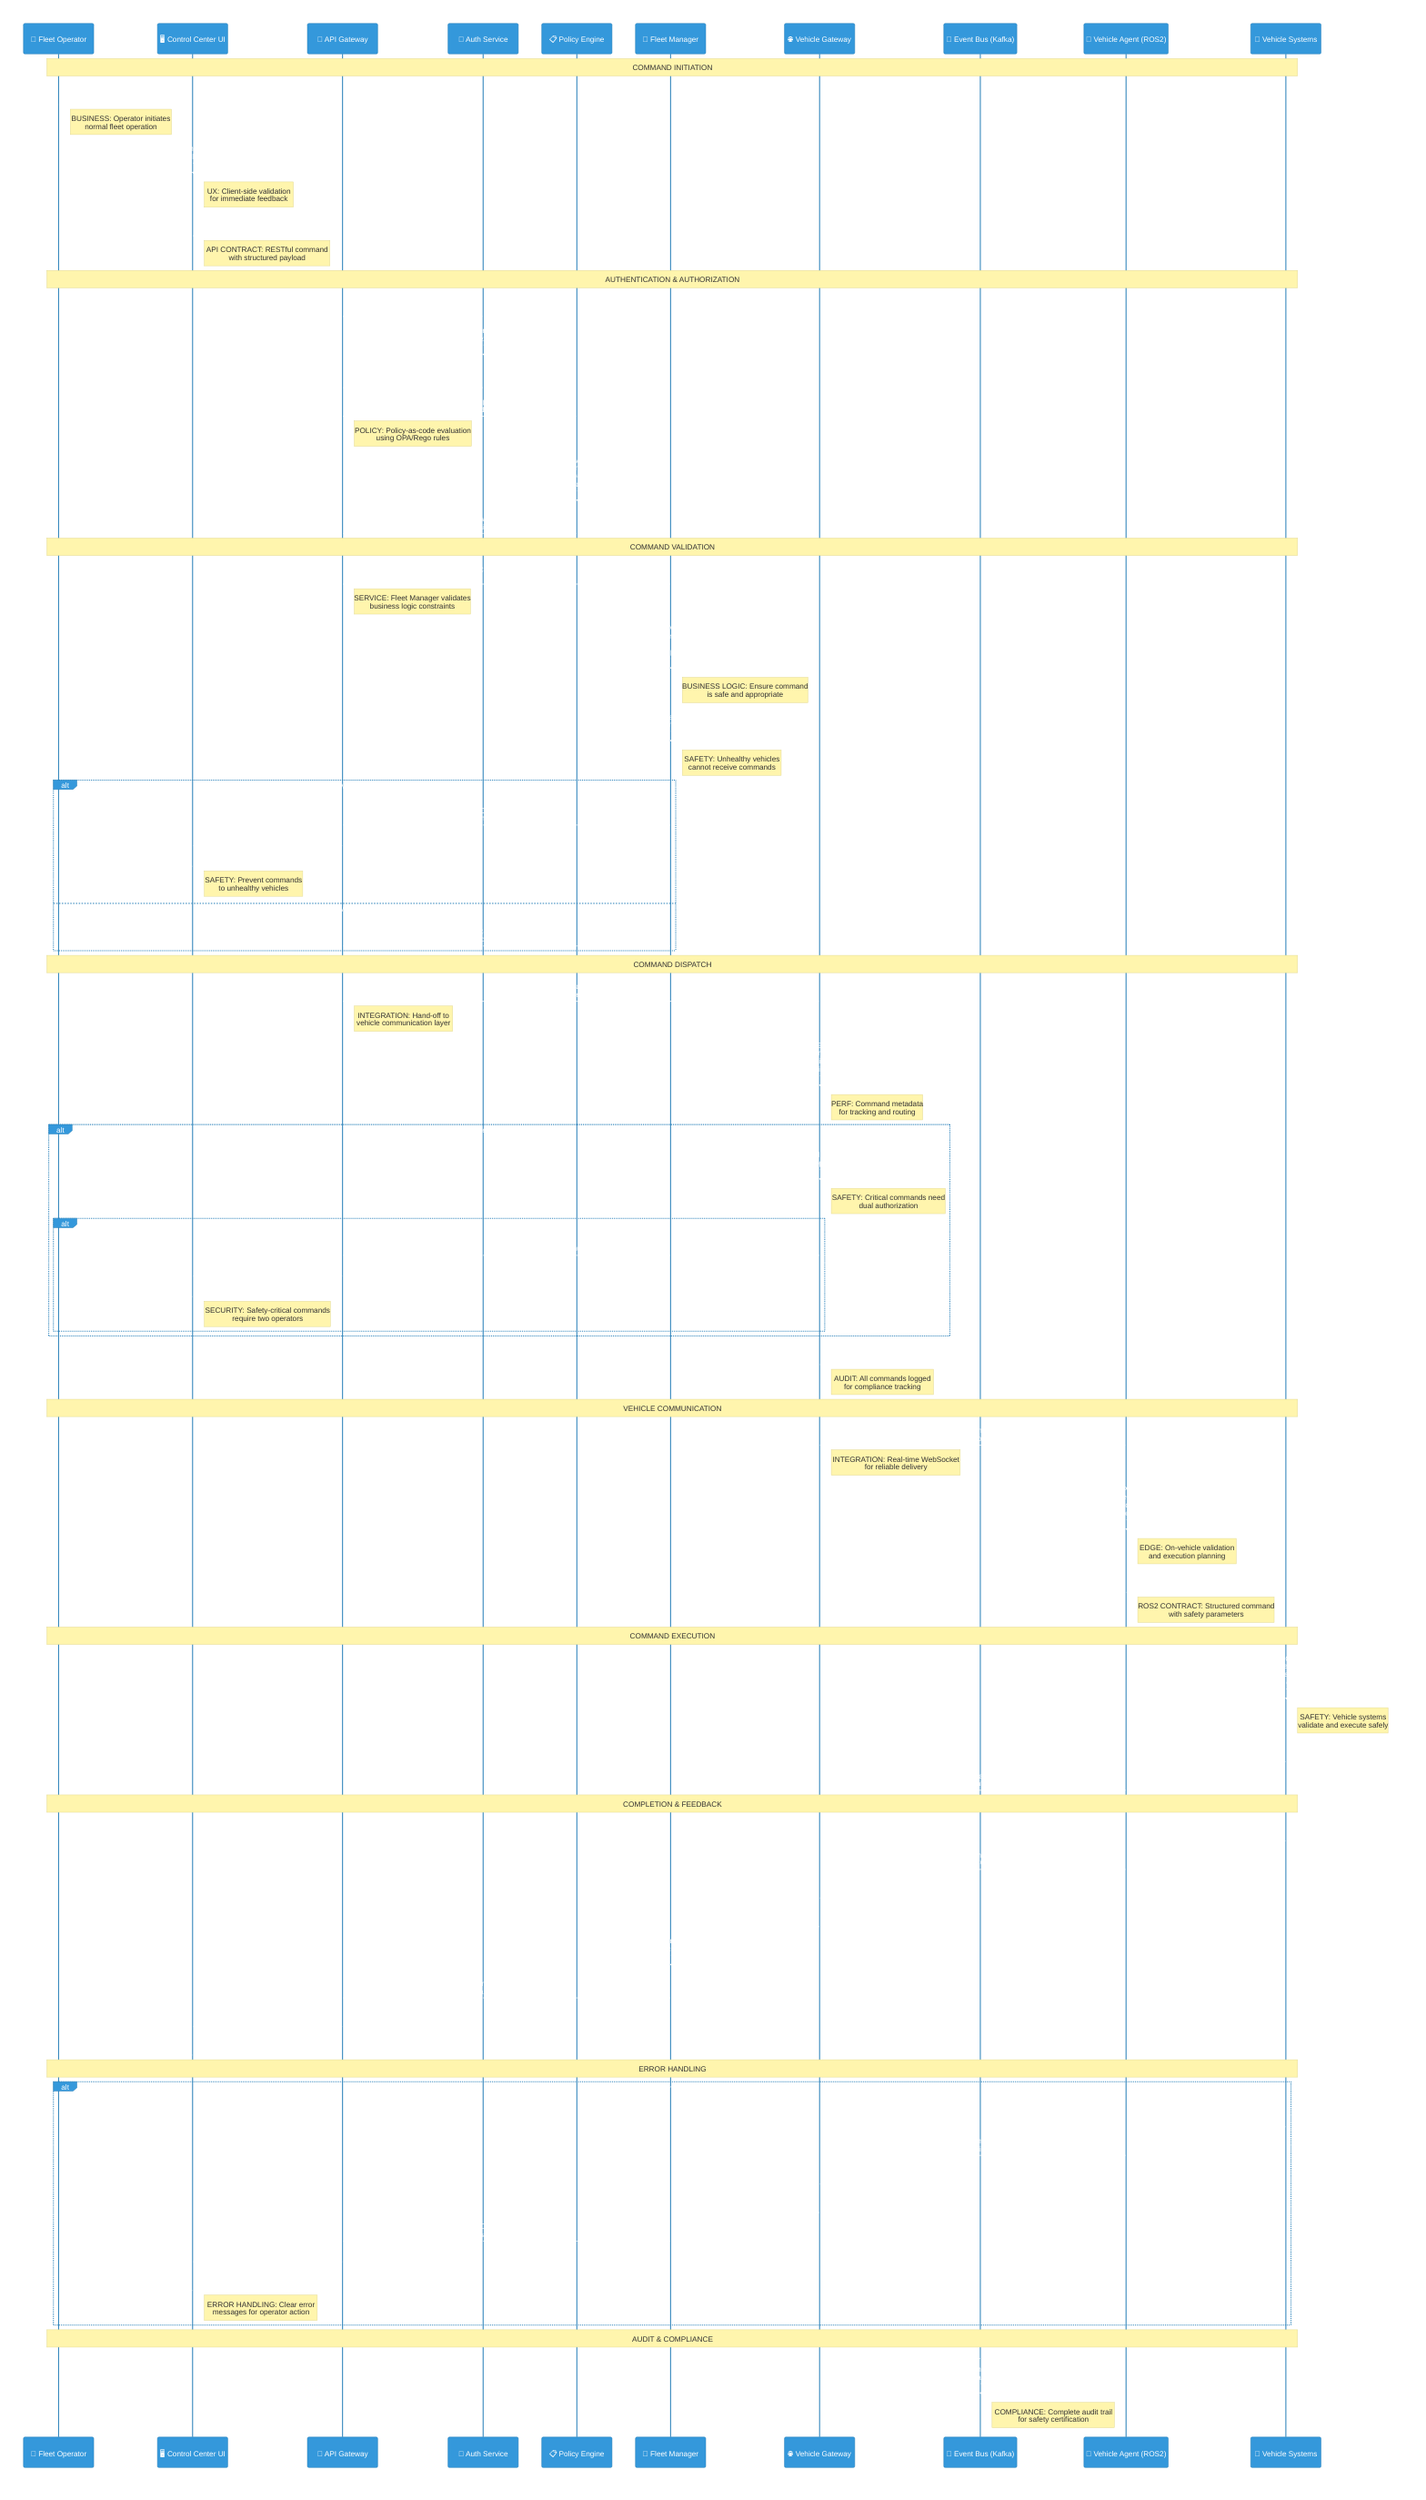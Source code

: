 ---
title: Vehicle Command Dispatch Flow - AtlasMesh Fleet OS
---
sequenceDiagram
    %% SAFETY CRITICAL: Normal vehicle command validation and dispatch
    %% Version 1.0 | Generated from: Fleet Manager traces | Safety Level: HIGH
    %% SAFETY: This diagram shows normal vehicle command dispatch with validation
    %% INTEGRATION CONTRACT: REST API + gRPC + Kafka + WebSocket chain
    %% LATENCY BUDGET: <200ms for normal commands, <100ms for safety commands
    %% COMPLIANCE: All commands logged for audit and safety case generation

    participant OP as 👤 Fleet Operator
    participant UI as 🖥️ Control Center UI
    participant GW as 🚪 API Gateway
    participant AUTH as 🔐 Auth Service
    participant POL as 📋 Policy Engine
    participant FM as 🚛 Fleet Manager
    participant VGW as 🌐 Vehicle Gateway
    participant KAFKA as 📨 Event Bus (Kafka)
    participant AGENT as 🤖 Vehicle Agent (ROS2)
    participant VEH as 🚗 Vehicle Systems

    %% COMMAND INITIATION
    Note over OP,VEH: COMMAND INITIATION
    OP->>UI: Select vehicle<br/>Choose command type
    Note right of OP: BUSINESS: Operator initiates<br/>normal fleet operation

    UI->>UI: Validate command locally<br/>Check vehicle availability
    Note right of UI: UX: Client-side validation<br/>for immediate feedback

    UI->>GW: POST /api/v1/vehicles/{id}/commands<br/>{command_type, payload, priority}
    Note right of UI: API CONTRACT: RESTful command<br/>with structured payload

    %% AUTHENTICATION & AUTHORIZATION
    Note over OP,VEH: AUTHENTICATION & AUTHORIZATION
    GW->>AUTH: Validate JWT token<br/>Extract user context
    AUTH->>AUTH: Verify token signature<br/>Check expiration
    AUTH-->>GW: ✓ Valid user<br/>{user_id, roles, permissions}

    GW->>POL: Evaluate command policy<br/>{user, vehicle, command, context}
    Note right of GW: POLICY: Policy-as-code evaluation<br/>using OPA/Rego rules

    POL->>POL: **POLICY EVALUATION**<br/>- Check user permissions<br/>- Validate vehicle state<br/>- Assess operational context
    POL-->>GW: ✓ Command allowed<br/>{decision, constraints}

    %% COMMAND VALIDATION
    Note over OP,VEH: COMMAND VALIDATION
    GW->>FM: gRPC: ValidateCommand<br/>{vehicle_id, command, user_context}
    Note right of GW: SERVICE: Fleet Manager validates<br/>business logic constraints

    FM->>FM: **BUSINESS VALIDATION**<br/>- Vehicle operational status<br/>- Command compatibility<br/>- Fleet policies
    Note right of FM: BUSINESS LOGIC: Ensure command<br/>is safe and appropriate

    FM->>FM: Check vehicle health score<br/>Minimum threshold: 70%
    Note right of FM: SAFETY: Unhealthy vehicles<br/>cannot receive commands

    alt Vehicle health < 70%
        FM-->>GW: ❌ Command rejected<br/>{reason: "Vehicle unhealthy"}
        GW-->>UI: HTTP 400: Command rejected
        UI->>OP: Error: Vehicle not ready
        Note right of UI: SAFETY: Prevent commands<br/>to unhealthy vehicles
    else Vehicle healthy
        FM-->>GW: ✓ Command validated<br/>{command_id, estimated_duration}
    end

    %% COMMAND DISPATCH
    Note over OP,VEH: COMMAND DISPATCH
    GW->>VGW: gRPC: DispatchCommand<br/>{command_id, vehicle_id, payload}
    Note right of GW: INTEGRATION: Hand-off to<br/>vehicle communication layer

    VGW->>VGW: **COMMAND ENRICHMENT**<br/>- Add correlation ID<br/>- Set timeout<br/>- Assign priority queue
    Note right of VGW: PERF: Command metadata<br/>for tracking and routing

    alt Safety-critical command
        VGW->>VGW: **DUAL AUTHORIZATION CHECK**<br/>Require two operator tokens
        Note right of VGW: SAFETY: Critical commands need<br/>dual authorization
        
        alt Missing dual auth
            VGW-->>GW: ❌ Dual auth required
            GW-->>UI: HTTP 403: Dual authorization needed
            UI->>OP: Prompt for second operator
            Note right of UI: SECURITY: Safety-critical commands<br/>require two operators
        end
    end

    VGW->>KAFKA: Publish command event<br/>topic: vehicle.commands.{vehicle_id}
    Note right of VGW: AUDIT: All commands logged<br/>for compliance tracking

    %% VEHICLE COMMUNICATION
    Note over OP,VEH: VEHICLE COMMUNICATION
    VGW->>AGENT: WebSocket: Command message<br/>{command_id, type, payload, timeout}
    Note right of VGW: INTEGRATION: Real-time WebSocket<br/>for reliable delivery

    AGENT->>AGENT: **COMMAND PROCESSING**<br/>- Validate message format<br/>- Check vehicle readiness<br/>- Queue for execution
    Note right of AGENT: EDGE: On-vehicle validation<br/>and execution planning

    AGENT->>VEH: ROS2: Command topic<br/>{command_data, safety_constraints}
    Note right of AGENT: ROS2 CONTRACT: Structured command<br/>with safety parameters

    %% COMMAND EXECUTION
    Note over OP,VEH: COMMAND EXECUTION
    VEH->>VEH: **EXECUTE COMMAND**<br/>- Validate safety constraints<br/>- Execute vehicle action<br/>- Monitor execution
    Note right of VEH: SAFETY: Vehicle systems<br/>validate and execute safely

    VEH->>AGENT: ROS2: Execution status<br/>{status: IN_PROGRESS, telemetry}
    AGENT->>VGW: WebSocket: Status update<br/>{command_id, status, progress}

    %% COMPLETION & FEEDBACK
    Note over OP,VEH: COMPLETION & FEEDBACK
    VEH->>AGENT: ROS2: Command completed<br/>{status: SUCCESS, final_state}
    AGENT->>VGW: WebSocket: Command completed<br/>{command_id, status: COMPLETED, result}

    VGW->>KAFKA: Publish completion event<br/>topic: vehicle.events.command_completed
    VGW->>FM: gRPC: UpdateCommandStatus<br/>{command_id, status: COMPLETED}

    FM->>FM: Update command history<br/>Record execution metrics
    FM-->>GW: Command completed<br/>{command_id, execution_time}

    GW-->>UI: HTTP 200: Command executed<br/>{command_id, status, result}
    UI->>OP: **SUCCESS NOTIFICATION**<br/>Command executed successfully

    %% ERROR HANDLING
    Note over OP,VEH: ERROR HANDLING
    alt Command execution fails
        VEH->>AGENT: ROS2: Execution failed<br/>{error_code, reason}
        AGENT->>VGW: WebSocket: Command failed<br/>{command_id, error}
        
        VGW->>KAFKA: Publish failure event<br/>topic: vehicle.events.command_failed
        VGW->>FM: gRPC: UpdateCommandStatus<br/>{command_id, status: FAILED}
        
        FM-->>GW: Command failed<br/>{command_id, error_reason}
        GW-->>UI: HTTP 500: Command failed
        UI->>OP: **ERROR NOTIFICATION**<br/>Command execution failed
        
        Note right of UI: ERROR HANDLING: Clear error<br/>messages for operator action
    end

    %% AUDIT & COMPLIANCE
    Note over OP,VEH: AUDIT & COMPLIANCE
    KAFKA->>KAFKA: **AUDIT TRAIL**<br/>Store all command events<br/>for compliance review
    Note right of KAFKA: COMPLIANCE: Complete audit trail<br/>for safety certification

    %% Styling
    %%{init: {'theme':'base', 'themeVariables': {'primaryColor': '#3498db', 'primaryTextColor': '#fff', 'primaryBorderColor': '#2980b9', 'lineColor': '#2d3436', 'sectionBkgColor': '#e8f4fd', 'altSectionBkgColor': '#d6eaf8', 'gridColor': '#636e72', 'secondaryColor': '#2ecc71', 'tertiaryColor': '#f39c12'}}}%%